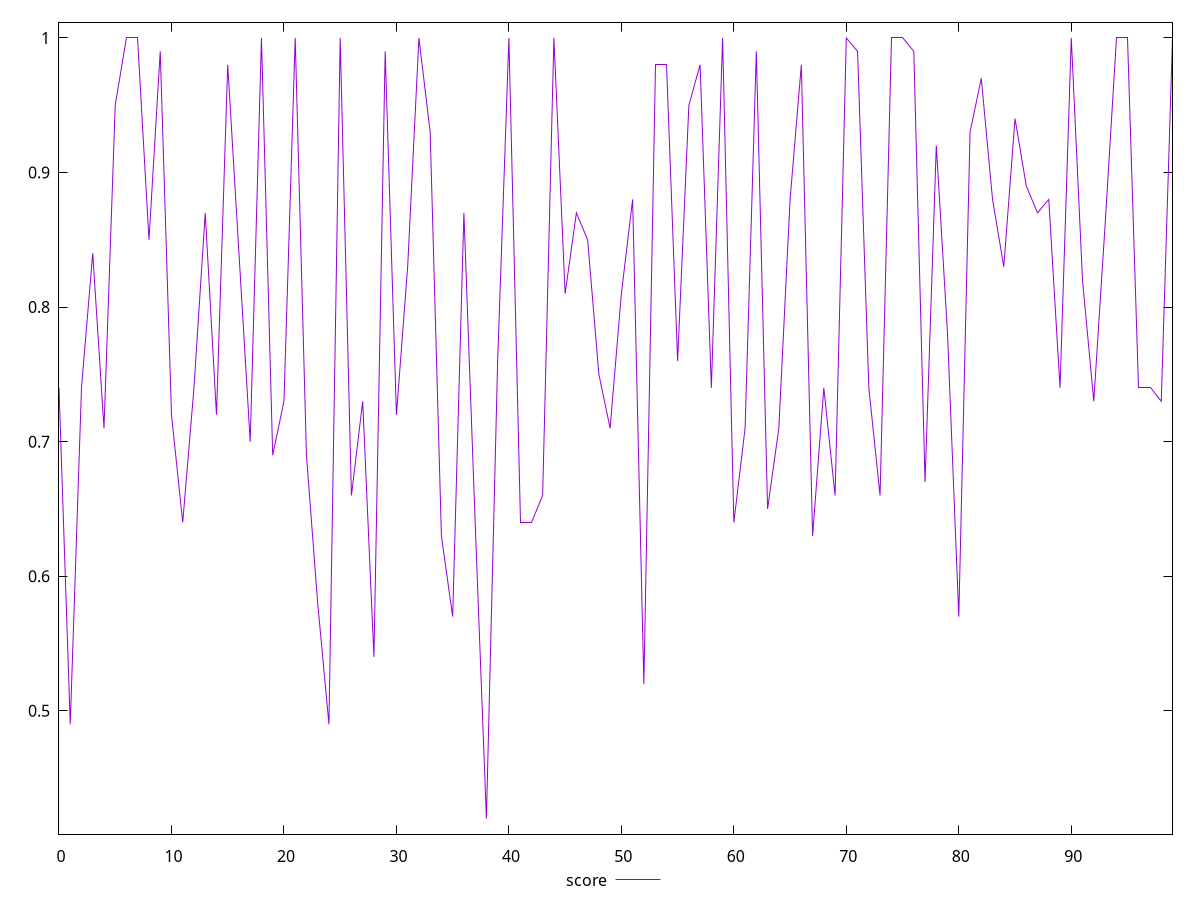 reset

$score <<EOF
0 0.74
1 0.49
2 0.74
3 0.84
4 0.71
5 0.95
6 1
7 1
8 0.85
9 0.99
10 0.72
11 0.64
12 0.74
13 0.87
14 0.72
15 0.98
16 0.84
17 0.7
18 1
19 0.69
20 0.73
21 1
22 0.69
23 0.58
24 0.49
25 1
26 0.66
27 0.73
28 0.54
29 0.99
30 0.72
31 0.83
32 1
33 0.93
34 0.63
35 0.57
36 0.87
37 0.64
38 0.42
39 0.76
40 1
41 0.64
42 0.64
43 0.66
44 1
45 0.81
46 0.87
47 0.85
48 0.75
49 0.71
50 0.81
51 0.88
52 0.52
53 0.98
54 0.98
55 0.76
56 0.95
57 0.98
58 0.74
59 1
60 0.64
61 0.71
62 0.99
63 0.65
64 0.71
65 0.88
66 0.98
67 0.63
68 0.74
69 0.66
70 1
71 0.99
72 0.74
73 0.66
74 1
75 1
76 0.99
77 0.67
78 0.92
79 0.78
80 0.57
81 0.93
82 0.97
83 0.88
84 0.83
85 0.94
86 0.89
87 0.87
88 0.88
89 0.74
90 1
91 0.82
92 0.73
93 0.86
94 1
95 1
96 0.74
97 0.74
98 0.73
99 1
EOF

set key outside below
set xrange [0:99]
set yrange [0.4084:1.0116]
set trange [0.4084:1.0116]
set terminal svg size 640, 500 enhanced background rgb 'white'
set output "report/report_00029_2021-02-24T13-36-40.390Z/uses-http2/samples/music/score/values.svg"

plot $score title "score" with line

reset
